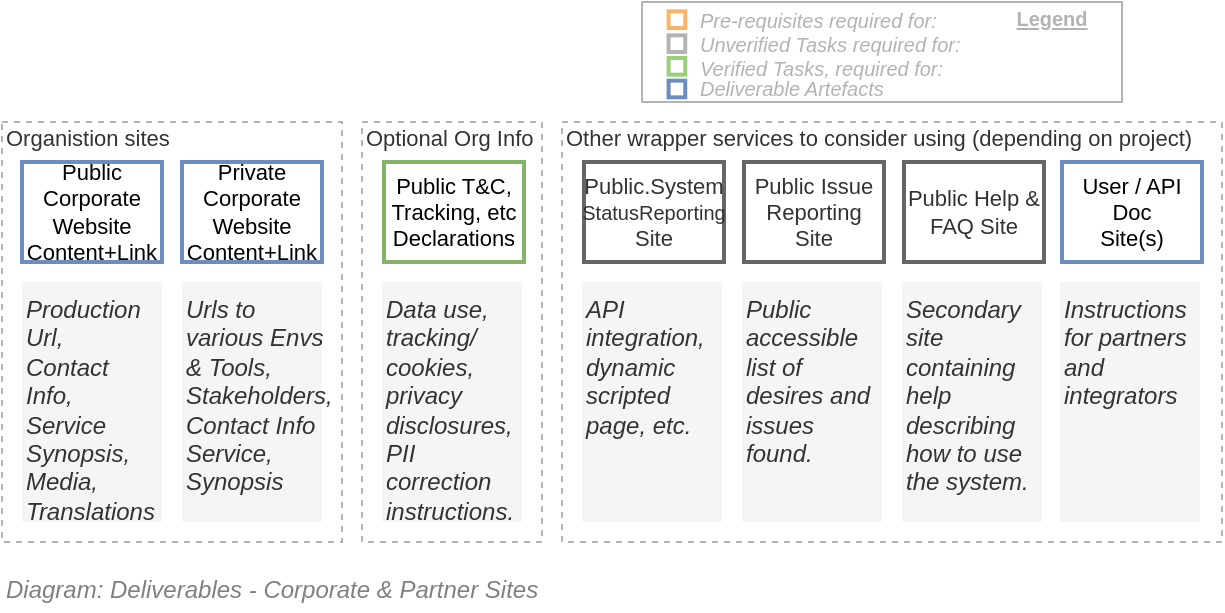 <mxfile version="20.3.0" type="device"><diagram id="367AhVx1UfyXGuo_NMgQ" name="Environment - Corporate Sites integration"><mxGraphModel dx="782" dy="549" grid="1" gridSize="10" guides="1" tooltips="1" connect="1" arrows="1" fold="1" page="1" pageScale="1" pageWidth="827" pageHeight="1169" math="0" shadow="0"><root><mxCell id="JORsLm0bUhJA6crXLW8D-0"/><mxCell id="JORsLm0bUhJA6crXLW8D-1" value="Diagram" parent="JORsLm0bUhJA6crXLW8D-0"/><mxCell id="JORsLm0bUhJA6crXLW8D-2" value="Organistion sites" style="rounded=0;whiteSpace=wrap;html=1;shadow=0;glass=0;comic=0;strokeColor=#B3B3B3;fillColor=none;fontSize=11;align=left;fontColor=#333333;recursiveResize=0;container=1;collapsible=0;verticalAlign=top;spacing=2;spacingTop=-5;dashed=1;" parent="JORsLm0bUhJA6crXLW8D-1" vertex="1"><mxGeometry x="120" y="220" width="170" height="210" as="geometry"/></mxCell><mxCell id="JORsLm0bUhJA6crXLW8D-3" value="Public Corporate Website&lt;br style=&quot;font-size: 11px&quot;&gt;Content+Link" style="rounded=0;whiteSpace=wrap;html=1;shadow=0;glass=0;comic=0;strokeColor=#6c8ebf;fontSize=11;align=center;recursiveResize=0;container=1;collapsible=0;strokeWidth=2;fillColor=none;" parent="JORsLm0bUhJA6crXLW8D-2" vertex="1"><mxGeometry x="10.0" y="20" width="70" height="50" as="geometry"/></mxCell><mxCell id="SdOmLxZYKD3WztrBpGPb-0" value="Private Corporate Website&lt;br style=&quot;font-size: 11px&quot;&gt;Content+Link" style="rounded=0;whiteSpace=wrap;html=1;shadow=0;glass=0;comic=0;strokeColor=#6c8ebf;fontSize=11;align=center;recursiveResize=0;container=1;collapsible=0;strokeWidth=2;fillColor=none;" parent="JORsLm0bUhJA6crXLW8D-2" vertex="1"><mxGeometry x="90.0" y="20" width="70" height="50" as="geometry"/></mxCell><mxCell id="9X-p8AKaC9x5OddlNIPK-0" value="Production Url,&lt;br&gt;Contact Info,&lt;br&gt;Service Synopsis,&lt;br&gt;Media,&amp;nbsp;&lt;br&gt;Translations&lt;br&gt;" style="rounded=0;whiteSpace=wrap;html=1;fillColor=#f5f5f5;fontColor=#333333;strokeColor=none;fontStyle=2;align=left;verticalAlign=top;" parent="JORsLm0bUhJA6crXLW8D-1" vertex="1"><mxGeometry x="130" y="300" width="70" height="120" as="geometry"/></mxCell><mxCell id="SdOmLxZYKD3WztrBpGPb-1" value="Urls to &lt;br&gt;various Envs &amp;amp; Tools,&lt;br&gt;Stakeholders, Contact Info&lt;br&gt;Service, Synopsis&lt;br&gt;" style="rounded=0;whiteSpace=wrap;html=1;fillColor=#f5f5f5;fontColor=#333333;strokeColor=none;fontStyle=2;align=left;verticalAlign=top;" parent="JORsLm0bUhJA6crXLW8D-1" vertex="1"><mxGeometry x="210" y="300" width="70" height="120" as="geometry"/></mxCell><mxCell id="ybtKYLmuwUjJbR14fzYB-37" value="Optional Org Info" style="rounded=0;whiteSpace=wrap;html=1;shadow=0;glass=0;comic=0;strokeColor=#B3B3B3;fillColor=none;fontSize=11;align=left;fontColor=#333333;recursiveResize=0;container=1;collapsible=0;verticalAlign=top;spacing=2;spacingTop=-5;dashed=1;" parent="JORsLm0bUhJA6crXLW8D-1" vertex="1"><mxGeometry x="300" y="220" width="90" height="210" as="geometry"/></mxCell><mxCell id="ybtKYLmuwUjJbR14fzYB-40" value="Public T&amp;amp;C, Tracking, etc Declarations" style="rounded=0;whiteSpace=wrap;html=1;shadow=0;glass=0;comic=0;strokeColor=#82b366;fontSize=11;align=center;recursiveResize=0;container=1;collapsible=0;strokeWidth=2;fillColor=none;" parent="ybtKYLmuwUjJbR14fzYB-37" vertex="1"><mxGeometry x="11" y="20" width="70" height="50" as="geometry"/></mxCell><mxCell id="ybtKYLmuwUjJbR14fzYB-51" value="Data use, tracking/ cookies, privacy disclosures, PII correction instructions." style="rounded=0;whiteSpace=wrap;html=1;fillColor=#f5f5f5;fontColor=#333333;strokeColor=none;fontStyle=2;align=left;verticalAlign=top;" parent="ybtKYLmuwUjJbR14fzYB-37" vertex="1"><mxGeometry x="10" y="80" width="70" height="120" as="geometry"/></mxCell><mxCell id="ybtKYLmuwUjJbR14fzYB-54" value="Other wrapper services to consider using (depending on project)" style="rounded=0;whiteSpace=wrap;html=1;shadow=0;glass=0;comic=0;strokeColor=#B3B3B3;fillColor=none;fontSize=11;align=left;fontColor=#333333;recursiveResize=0;container=1;collapsible=0;verticalAlign=top;spacing=2;spacingTop=-5;dashed=1;" parent="JORsLm0bUhJA6crXLW8D-1" vertex="1"><mxGeometry x="400" y="220" width="330" height="210" as="geometry"/></mxCell><mxCell id="ybtKYLmuwUjJbR14fzYB-56" value="Public Issue Reporting Site" style="rounded=0;whiteSpace=wrap;html=1;shadow=0;glass=0;comic=0;strokeColor=#666666;fontSize=11;align=center;fontColor=#333333;recursiveResize=0;container=1;collapsible=0;strokeWidth=2;fillColor=none;" parent="ybtKYLmuwUjJbR14fzYB-54" vertex="1"><mxGeometry x="91" y="20" width="70" height="50" as="geometry"/></mxCell><mxCell id="ybtKYLmuwUjJbR14fzYB-58" value="Public.System &lt;font style=&quot;font-size: 10px&quot;&gt;StatusReporting&lt;/font&gt; Site" style="rounded=0;whiteSpace=wrap;html=1;shadow=0;glass=0;comic=0;strokeColor=#666666;fontSize=11;align=center;fontColor=#333333;recursiveResize=0;container=1;collapsible=0;strokeWidth=2;fillColor=none;" parent="ybtKYLmuwUjJbR14fzYB-54" vertex="1"><mxGeometry x="11" y="20" width="70" height="50" as="geometry"/></mxCell><mxCell id="ybtKYLmuwUjJbR14fzYB-59" value="Public Help &amp;amp; FAQ Site" style="rounded=0;whiteSpace=wrap;html=1;shadow=0;glass=0;comic=0;strokeColor=#666666;fontSize=11;align=center;fontColor=#333333;recursiveResize=0;container=1;collapsible=0;strokeWidth=2;fillColor=none;" parent="ybtKYLmuwUjJbR14fzYB-54" vertex="1"><mxGeometry x="171" y="20" width="70" height="50" as="geometry"/></mxCell><mxCell id="ybtKYLmuwUjJbR14fzYB-65" value="API integration,&lt;br&gt;dynamic scripted page, etc." style="rounded=0;whiteSpace=wrap;html=1;fillColor=#f5f5f5;fontColor=#333333;strokeColor=none;fontStyle=2;align=left;verticalAlign=top;" parent="ybtKYLmuwUjJbR14fzYB-54" vertex="1"><mxGeometry x="10" y="80" width="70" height="120" as="geometry"/></mxCell><mxCell id="ybtKYLmuwUjJbR14fzYB-66" value="Public accessible list of desires and issues found." style="rounded=0;whiteSpace=wrap;html=1;fillColor=#f5f5f5;fontColor=#333333;strokeColor=none;fontStyle=2;align=left;verticalAlign=top;" parent="ybtKYLmuwUjJbR14fzYB-54" vertex="1"><mxGeometry x="90" y="80" width="70" height="120" as="geometry"/></mxCell><mxCell id="ybtKYLmuwUjJbR14fzYB-67" value="Secondary site containing help describing how to use the system." style="rounded=0;whiteSpace=wrap;html=1;fillColor=#f5f5f5;fontColor=#333333;strokeColor=none;fontStyle=2;align=left;verticalAlign=top;" parent="ybtKYLmuwUjJbR14fzYB-54" vertex="1"><mxGeometry x="170" y="80" width="70" height="120" as="geometry"/></mxCell><mxCell id="ybtKYLmuwUjJbR14fzYB-6" value="User / API Doc&lt;br style=&quot;font-size: 11px&quot;&gt;Site(s)" style="rounded=0;whiteSpace=wrap;html=1;shadow=0;glass=0;comic=0;strokeColor=#6c8ebf;fontSize=11;align=center;recursiveResize=0;container=1;collapsible=0;strokeWidth=2;fillColor=none;" parent="ybtKYLmuwUjJbR14fzYB-54" vertex="1"><mxGeometry x="250" y="20" width="70" height="50" as="geometry"/></mxCell><mxCell id="ybtKYLmuwUjJbR14fzYB-15" value="Instructions for partners and integrators" style="rounded=0;whiteSpace=wrap;html=1;fillColor=#f5f5f5;fontColor=#333333;strokeColor=none;fontStyle=2;align=left;verticalAlign=top;" parent="ybtKYLmuwUjJbR14fzYB-54" vertex="1"><mxGeometry x="249" y="80" width="70" height="120" as="geometry"/></mxCell><mxCell id="k_F3uBTeuxCe05Y1xi1B-0" value="Legend" parent="JORsLm0bUhJA6crXLW8D-0"/><mxCell id="k_F3uBTeuxCe05Y1xi1B-1" value="" style="rounded=0;whiteSpace=wrap;html=1;fontSize=10;align=left;container=1;collapsible=0;fontColor=#B3B3B3;strokeColor=#B3B3B3;" parent="k_F3uBTeuxCe05Y1xi1B-0" vertex="1"><mxGeometry x="440" y="160" width="240" height="50" as="geometry"/></mxCell><mxCell id="k_F3uBTeuxCe05Y1xi1B-2" value="" style="whiteSpace=wrap;html=1;aspect=fixed;fillColor=none;fontSize=10;align=left;fontStyle=2;strokeWidth=2;strokeColor=#FFB366;" parent="k_F3uBTeuxCe05Y1xi1B-1" vertex="1"><mxGeometry x="13.294" y="4.667" width="8.333" height="8.333" as="geometry"/></mxCell><mxCell id="k_F3uBTeuxCe05Y1xi1B-3" value="" style="whiteSpace=wrap;html=1;aspect=fixed;fillColor=none;fontSize=10;align=left;fontStyle=2;strokeWidth=2;strokeColor=#97D077;" parent="k_F3uBTeuxCe05Y1xi1B-1" vertex="1"><mxGeometry x="13.294" y="28" width="8.333" height="8.333" as="geometry"/></mxCell><mxCell id="k_F3uBTeuxCe05Y1xi1B-4" value="" style="whiteSpace=wrap;html=1;aspect=fixed;strokeColor=#6c8ebf;fontSize=10;align=left;fontStyle=2;strokeWidth=2;fillColor=none;" parent="k_F3uBTeuxCe05Y1xi1B-1" vertex="1"><mxGeometry x="13.294" y="39.333" width="8.333" height="8.333" as="geometry"/></mxCell><mxCell id="k_F3uBTeuxCe05Y1xi1B-5" value="Pre-requisites required for:" style="text;html=1;strokeColor=none;fillColor=none;align=left;verticalAlign=middle;whiteSpace=wrap;rounded=0;fontSize=10;fontStyle=2;fontColor=#B3B3B3;" parent="k_F3uBTeuxCe05Y1xi1B-1" vertex="1"><mxGeometry x="26.595" y="4.667" width="213.405" height="8.333" as="geometry"/></mxCell><mxCell id="k_F3uBTeuxCe05Y1xi1B-6" value="Verified Tasks, required for:" style="text;html=1;strokeColor=none;fillColor=none;align=left;verticalAlign=middle;whiteSpace=wrap;rounded=0;fontSize=10;fontStyle=2;fontColor=#B3B3B3;" parent="k_F3uBTeuxCe05Y1xi1B-1" vertex="1"><mxGeometry x="26.59" y="30" width="213.41" height="6.33" as="geometry"/></mxCell><mxCell id="k_F3uBTeuxCe05Y1xi1B-7" value="Deliverable Artefacts" style="text;html=1;strokeColor=none;fillColor=none;align=left;verticalAlign=middle;whiteSpace=wrap;rounded=0;fontSize=10;fontStyle=2;fontColor=#B3B3B3;" parent="k_F3uBTeuxCe05Y1xi1B-1" vertex="1"><mxGeometry x="26.595" y="39.333" width="213.405" height="8.333" as="geometry"/></mxCell><mxCell id="k_F3uBTeuxCe05Y1xi1B-8" value="Legend" style="text;html=1;strokeColor=none;fillColor=none;align=center;verticalAlign=middle;whiteSpace=wrap;rounded=0;fontSize=10;fontStyle=5;fontColor=#B3B3B3;" parent="k_F3uBTeuxCe05Y1xi1B-1" vertex="1"><mxGeometry x="180" width="50" height="16.67" as="geometry"/></mxCell><mxCell id="k_F3uBTeuxCe05Y1xi1B-9" value="" style="whiteSpace=wrap;html=1;aspect=fixed;fontSize=10;align=left;fontStyle=2;strokeWidth=2;fontColor=#333333;fillColor=none;strokeColor=#B3B3B3;" parent="k_F3uBTeuxCe05Y1xi1B-1" vertex="1"><mxGeometry x="13.294" y="16.667" width="8.333" height="8.333" as="geometry"/></mxCell><mxCell id="k_F3uBTeuxCe05Y1xi1B-10" value="Unverified Tasks required for:" style="text;html=1;strokeColor=none;fillColor=none;align=left;verticalAlign=middle;whiteSpace=wrap;rounded=0;fontSize=10;fontStyle=2;fontColor=#B3B3B3;" parent="k_F3uBTeuxCe05Y1xi1B-1" vertex="1"><mxGeometry x="26.595" y="16.667" width="213.405" height="8.333" as="geometry"/></mxCell><mxCell id="YruCa93NYtbPpc5mqVkg-0" value="Title/Diagram" parent="JORsLm0bUhJA6crXLW8D-0"/><mxCell id="595a2OBDB-2U9wleWkwa-0" value="&lt;font style=&quot;font-size: 12px&quot;&gt;Diagram: Deliverables - Corporate &amp;amp; Partner Sites&lt;br&gt;&lt;/font&gt;" style="text;strokeColor=none;fillColor=none;html=1;fontSize=24;fontStyle=2;verticalAlign=middle;align=left;shadow=0;glass=0;comic=0;opacity=30;fontColor=#808080;rounded=0;" parent="YruCa93NYtbPpc5mqVkg-0" vertex="1"><mxGeometry x="120" y="440" width="520" height="20" as="geometry"/></mxCell></root></mxGraphModel></diagram></mxfile>